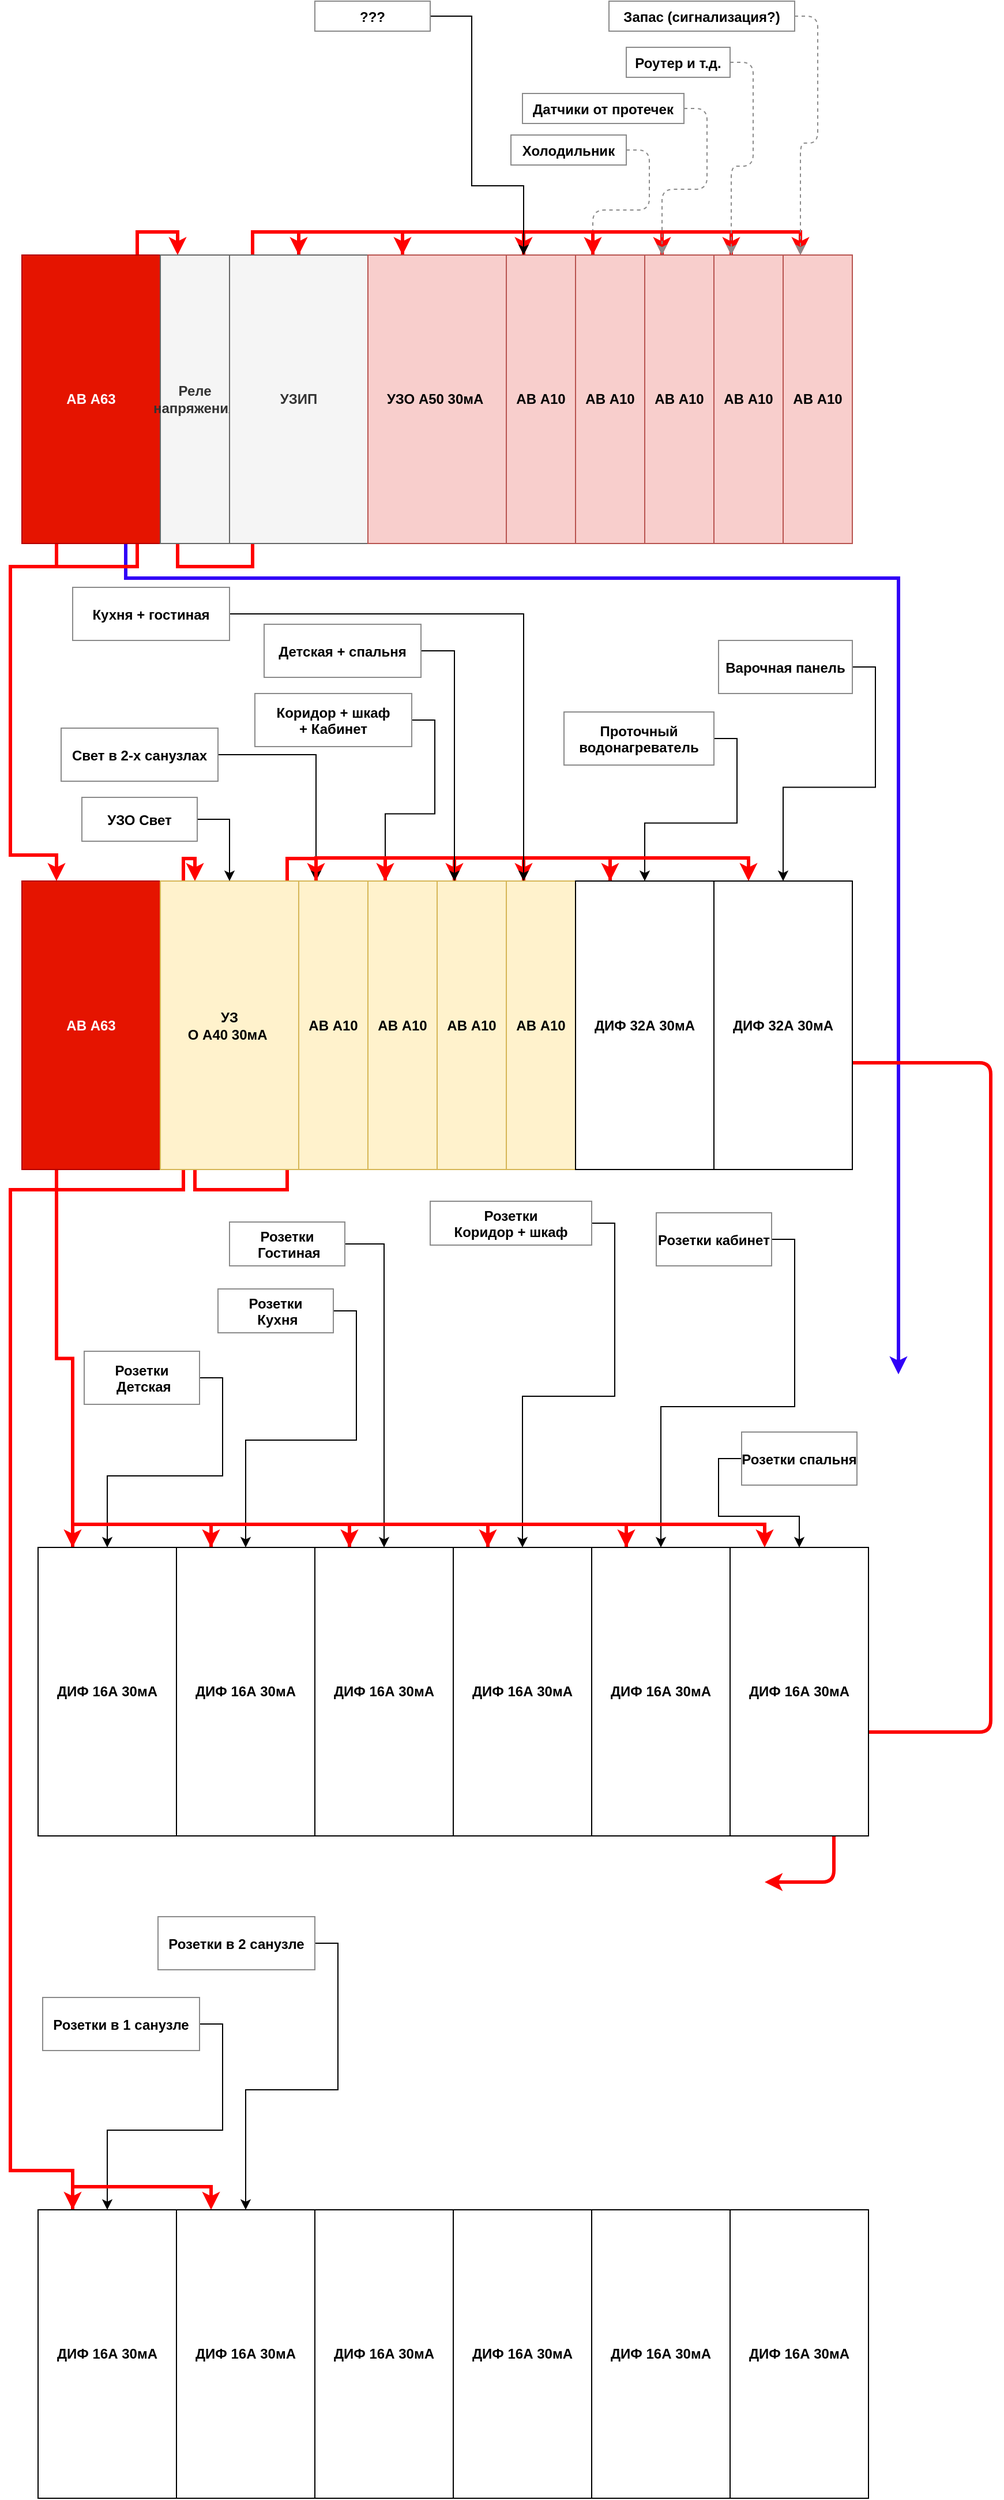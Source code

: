 <mxfile version="14.2.9" type="github">
  <diagram id="InX6c_mjAQpi0wGUPiS7" name="Page-1">
    <mxGraphModel dx="2866" dy="1148" grid="1" gridSize="10" guides="1" tooltips="1" connect="1" arrows="1" fold="1" page="1" pageScale="1" pageWidth="827" pageHeight="1169" math="0" shadow="0">
      <root>
        <mxCell id="0" />
        <mxCell id="1" parent="0" />
        <mxCell id="YGzJYs6o8gFUu2y8E9qO-47" style="edgeStyle=orthogonalEdgeStyle;rounded=0;orthogonalLoop=1;jettySize=auto;html=1;exitX=0.25;exitY=1;exitDx=0;exitDy=0;strokeWidth=3;strokeColor=#FF0000;entryX=0.25;entryY=0;entryDx=0;entryDy=0;" edge="1" parent="1" source="rveFUDQaSkYgi8xqInOS-1" target="rveFUDQaSkYgi8xqInOS-70">
          <mxGeometry relative="1" as="geometry">
            <mxPoint x="-210" y="1540" as="targetPoint" />
            <Array as="points">
              <mxPoint x="70" y="500" />
              <mxPoint x="30" y="500" />
              <mxPoint x="30" y="750" />
              <mxPoint x="70" y="750" />
            </Array>
          </mxGeometry>
        </mxCell>
        <mxCell id="YGzJYs6o8gFUu2y8E9qO-48" style="edgeStyle=orthogonalEdgeStyle;rounded=0;orthogonalLoop=1;jettySize=auto;html=1;exitX=0.75;exitY=1;exitDx=0;exitDy=0;strokeWidth=3;strokeColor=#3100F7;" edge="1" parent="1" source="rveFUDQaSkYgi8xqInOS-1">
          <mxGeometry relative="1" as="geometry">
            <mxPoint x="800" y="1200" as="targetPoint" />
            <Array as="points">
              <mxPoint x="130" y="510" />
              <mxPoint x="800" y="510" />
              <mxPoint x="800" y="1160" />
            </Array>
          </mxGeometry>
        </mxCell>
        <mxCell id="YGzJYs6o8gFUu2y8E9qO-59" style="edgeStyle=orthogonalEdgeStyle;rounded=0;orthogonalLoop=1;jettySize=auto;html=1;exitX=0.25;exitY=1;exitDx=0;exitDy=0;entryX=0.25;entryY=0;entryDx=0;entryDy=0;strokeColor=#FF0000;strokeWidth=3;" edge="1" parent="1" source="rveFUDQaSkYgi8xqInOS-1" target="rveFUDQaSkYgi8xqInOS-2">
          <mxGeometry relative="1" as="geometry">
            <Array as="points">
              <mxPoint x="70" y="500" />
              <mxPoint x="140" y="500" />
              <mxPoint x="140" y="210" />
              <mxPoint x="175" y="210" />
            </Array>
          </mxGeometry>
        </mxCell>
        <mxCell id="rveFUDQaSkYgi8xqInOS-1" value="АВ А63" style="whiteSpace=wrap;html=1;fillColor=#e51400;strokeColor=#B20000;fontStyle=1;fontColor=#ffffff;" parent="1" vertex="1">
          <mxGeometry x="40" y="230" width="120" height="250" as="geometry" />
        </mxCell>
        <mxCell id="YGzJYs6o8gFUu2y8E9qO-52" style="edgeStyle=orthogonalEdgeStyle;rounded=0;orthogonalLoop=1;jettySize=auto;html=1;exitX=0.25;exitY=1;exitDx=0;exitDy=0;entryX=0.5;entryY=0;entryDx=0;entryDy=0;strokeWidth=3;strokeColor=#FF0000;" edge="1" parent="1" source="rveFUDQaSkYgi8xqInOS-2" target="rveFUDQaSkYgi8xqInOS-3">
          <mxGeometry relative="1" as="geometry" />
        </mxCell>
        <mxCell id="rveFUDQaSkYgi8xqInOS-2" value="Реле напряжения" style="whiteSpace=wrap;html=1;fillColor=#f5f5f5;strokeColor=#666666;fontColor=#333333;fontStyle=1" parent="1" vertex="1">
          <mxGeometry x="160" y="230" width="60" height="250" as="geometry" />
        </mxCell>
        <mxCell id="YGzJYs6o8gFUu2y8E9qO-53" style="edgeStyle=orthogonalEdgeStyle;rounded=0;orthogonalLoop=1;jettySize=auto;html=1;exitX=0.5;exitY=0;exitDx=0;exitDy=0;entryX=0.25;entryY=0;entryDx=0;entryDy=0;strokeColor=#FF0000;strokeWidth=3;" edge="1" parent="1" source="rveFUDQaSkYgi8xqInOS-3" target="rveFUDQaSkYgi8xqInOS-4">
          <mxGeometry relative="1" as="geometry" />
        </mxCell>
        <mxCell id="rveFUDQaSkYgi8xqInOS-3" value="УЗИП" style="whiteSpace=wrap;html=1;fillColor=#f5f5f5;strokeColor=#666666;fontColor=#333333;fontStyle=1" parent="1" vertex="1">
          <mxGeometry x="220" y="230" width="120" height="250" as="geometry" />
        </mxCell>
        <mxCell id="YGzJYs6o8gFUu2y8E9qO-54" style="edgeStyle=orthogonalEdgeStyle;rounded=0;orthogonalLoop=1;jettySize=auto;html=1;exitX=0.25;exitY=0;exitDx=0;exitDy=0;entryX=0.25;entryY=0;entryDx=0;entryDy=0;strokeColor=#FF0000;strokeWidth=3;" edge="1" parent="1" source="rveFUDQaSkYgi8xqInOS-4" target="CxmhkmH8qf6XdyJVh8Tx-115">
          <mxGeometry relative="1" as="geometry" />
        </mxCell>
        <mxCell id="rveFUDQaSkYgi8xqInOS-4" value="&lt;span&gt;УЗО А50 30мА&amp;nbsp;&lt;/span&gt;" style="whiteSpace=wrap;html=1;fontStyle=1;fillColor=#f8cecc;strokeColor=#b85450;" parent="1" vertex="1">
          <mxGeometry x="340" y="230" width="120" height="250" as="geometry" />
        </mxCell>
        <mxCell id="YGzJYs6o8gFUu2y8E9qO-56" style="edgeStyle=orthogonalEdgeStyle;rounded=0;orthogonalLoop=1;jettySize=auto;html=1;exitX=0.25;exitY=0;exitDx=0;exitDy=0;entryX=0.25;entryY=0;entryDx=0;entryDy=0;strokeColor=#FF0000;strokeWidth=3;" edge="1" parent="1" source="rveFUDQaSkYgi8xqInOS-5" target="rveFUDQaSkYgi8xqInOS-6">
          <mxGeometry relative="1" as="geometry" />
        </mxCell>
        <mxCell id="rveFUDQaSkYgi8xqInOS-5" value="АВ А10" style="whiteSpace=wrap;html=1;fontStyle=1;fillColor=#f8cecc;strokeColor=#b85450;" parent="1" vertex="1">
          <mxGeometry x="520" y="230" width="60" height="250" as="geometry" />
        </mxCell>
        <mxCell id="YGzJYs6o8gFUu2y8E9qO-57" style="edgeStyle=orthogonalEdgeStyle;rounded=0;orthogonalLoop=1;jettySize=auto;html=1;exitX=0.25;exitY=0;exitDx=0;exitDy=0;entryX=0.25;entryY=0;entryDx=0;entryDy=0;strokeColor=#FF0000;strokeWidth=3;" edge="1" parent="1" source="rveFUDQaSkYgi8xqInOS-6" target="rveFUDQaSkYgi8xqInOS-7">
          <mxGeometry relative="1" as="geometry" />
        </mxCell>
        <mxCell id="rveFUDQaSkYgi8xqInOS-6" value="АВ А10" style="whiteSpace=wrap;html=1;fontStyle=1;fillColor=#f8cecc;strokeColor=#b85450;" parent="1" vertex="1">
          <mxGeometry x="580" y="230" width="60" height="250" as="geometry" />
        </mxCell>
        <mxCell id="YGzJYs6o8gFUu2y8E9qO-58" style="edgeStyle=orthogonalEdgeStyle;rounded=0;orthogonalLoop=1;jettySize=auto;html=1;exitX=0.25;exitY=0;exitDx=0;exitDy=0;entryX=0.25;entryY=0;entryDx=0;entryDy=0;strokeColor=#FF0000;strokeWidth=3;" edge="1" parent="1" source="rveFUDQaSkYgi8xqInOS-7" target="rveFUDQaSkYgi8xqInOS-8">
          <mxGeometry relative="1" as="geometry" />
        </mxCell>
        <mxCell id="rveFUDQaSkYgi8xqInOS-7" value="АВ А10" style="whiteSpace=wrap;html=1;fontStyle=1;fillColor=#f8cecc;strokeColor=#b85450;" parent="1" vertex="1">
          <mxGeometry x="640" y="230" width="60" height="250" as="geometry" />
        </mxCell>
        <mxCell id="rveFUDQaSkYgi8xqInOS-8" value="АВ А10" style="whiteSpace=wrap;html=1;fontStyle=1;fillColor=#f8cecc;strokeColor=#b85450;" parent="1" vertex="1">
          <mxGeometry x="700" y="230" width="60" height="250" as="geometry" />
        </mxCell>
        <mxCell id="rveFUDQaSkYgi8xqInOS-36" style="edgeStyle=orthogonalEdgeStyle;orthogonalLoop=1;jettySize=auto;html=1;exitX=1;exitY=0.5;exitDx=0;exitDy=0;entryX=0.25;entryY=0;entryDx=0;entryDy=0;strokeWidth=1;dashed=1;strokeColor=#8A8A8A;fontStyle=1" parent="1" source="rveFUDQaSkYgi8xqInOS-25" target="rveFUDQaSkYgi8xqInOS-5" edge="1">
          <mxGeometry relative="1" as="geometry" />
        </mxCell>
        <mxCell id="rveFUDQaSkYgi8xqInOS-25" value="Холодильник" style="text;align=center;fontStyle=1;verticalAlign=middle;spacingLeft=3;spacingRight=3;rotatable=0;points=[[0,0.5],[1,0.5]];portConstraint=eastwest;strokeWidth=1;perimeterSpacing=0;glass=0;shadow=0;strokeColor=#8A8A8A;" parent="1" vertex="1">
          <mxGeometry x="464" y="126" width="100" height="26" as="geometry" />
        </mxCell>
        <mxCell id="rveFUDQaSkYgi8xqInOS-35" style="edgeStyle=orthogonalEdgeStyle;orthogonalLoop=1;jettySize=auto;html=1;exitX=1;exitY=0.5;exitDx=0;exitDy=0;entryX=0.25;entryY=0;entryDx=0;entryDy=0;strokeWidth=1;dashed=1;strokeColor=#8A8A8A;fontStyle=1" parent="1" source="rveFUDQaSkYgi8xqInOS-27" target="rveFUDQaSkYgi8xqInOS-6" edge="1">
          <mxGeometry relative="1" as="geometry" />
        </mxCell>
        <mxCell id="rveFUDQaSkYgi8xqInOS-27" value="Датчики от протечек" style="text;align=center;fontStyle=1;verticalAlign=middle;spacingLeft=3;spacingRight=3;rotatable=0;points=[[0,0.5],[1,0.5]];portConstraint=eastwest;shadow=0;glass=0;fillColor=none;strokeColor=#8A8A8A;" parent="1" vertex="1">
          <mxGeometry x="474" y="90" width="140" height="26" as="geometry" />
        </mxCell>
        <mxCell id="rveFUDQaSkYgi8xqInOS-34" style="edgeStyle=orthogonalEdgeStyle;orthogonalLoop=1;jettySize=auto;html=1;exitX=1;exitY=0.5;exitDx=0;exitDy=0;entryX=0.25;entryY=0;entryDx=0;entryDy=0;strokeWidth=1;dashed=1;strokeColor=#8A8A8A;fontStyle=1" parent="1" source="rveFUDQaSkYgi8xqInOS-29" target="rveFUDQaSkYgi8xqInOS-7" edge="1">
          <mxGeometry relative="1" as="geometry" />
        </mxCell>
        <mxCell id="rveFUDQaSkYgi8xqInOS-29" value="Роутер и т.д." style="text;align=center;fontStyle=1;verticalAlign=middle;spacingLeft=3;spacingRight=3;rotatable=0;points=[[0,0.5],[1,0.5]];portConstraint=eastwest;shadow=0;glass=0;fillColor=none;strokeColor=#8A8A8A;" parent="1" vertex="1">
          <mxGeometry x="564" y="50" width="90" height="26" as="geometry" />
        </mxCell>
        <mxCell id="rveFUDQaSkYgi8xqInOS-32" style="edgeStyle=orthogonalEdgeStyle;orthogonalLoop=1;jettySize=auto;html=1;exitX=1;exitY=0.5;exitDx=0;exitDy=0;entryX=0.25;entryY=0;entryDx=0;entryDy=0;strokeWidth=1;dashed=1;strokeColor=#8A8A8A;fontStyle=1" parent="1" source="rveFUDQaSkYgi8xqInOS-31" target="rveFUDQaSkYgi8xqInOS-8" edge="1">
          <mxGeometry relative="1" as="geometry" />
        </mxCell>
        <mxCell id="rveFUDQaSkYgi8xqInOS-31" value="Запас (сигнализация?)" style="text;align=center;fontStyle=1;verticalAlign=middle;spacingLeft=3;spacingRight=3;rotatable=0;points=[[0,0.5],[1,0.5]];portConstraint=eastwest;shadow=0;glass=0;fillColor=none;strokeColor=#8A8A8A;" parent="1" vertex="1">
          <mxGeometry x="549" y="10" width="161" height="26" as="geometry" />
        </mxCell>
        <mxCell id="YGzJYs6o8gFUu2y8E9qO-61" style="edgeStyle=orthogonalEdgeStyle;rounded=0;orthogonalLoop=1;jettySize=auto;html=1;exitX=0.25;exitY=1;exitDx=0;exitDy=0;entryX=0.25;entryY=0;entryDx=0;entryDy=0;strokeColor=#FF0000;strokeWidth=3;" edge="1" parent="1" source="rveFUDQaSkYgi8xqInOS-70" target="rveFUDQaSkYgi8xqInOS-71">
          <mxGeometry relative="1" as="geometry">
            <Array as="points">
              <mxPoint x="70" y="1040" />
              <mxPoint x="180" y="1040" />
              <mxPoint x="180" y="753" />
              <mxPoint x="190" y="753" />
            </Array>
          </mxGeometry>
        </mxCell>
        <mxCell id="YGzJYs6o8gFUu2y8E9qO-68" style="edgeStyle=orthogonalEdgeStyle;rounded=0;orthogonalLoop=1;jettySize=auto;html=1;exitX=0.25;exitY=1;exitDx=0;exitDy=0;entryX=0.25;entryY=0;entryDx=0;entryDy=0;strokeColor=#FF0000;strokeWidth=3;" edge="1" parent="1" source="rveFUDQaSkYgi8xqInOS-70" target="YGzJYs6o8gFUu2y8E9qO-16">
          <mxGeometry relative="1" as="geometry" />
        </mxCell>
        <mxCell id="YGzJYs6o8gFUu2y8E9qO-74" style="edgeStyle=orthogonalEdgeStyle;rounded=0;orthogonalLoop=1;jettySize=auto;html=1;exitX=0.25;exitY=1;exitDx=0;exitDy=0;entryX=0.25;entryY=0;entryDx=0;entryDy=0;strokeColor=#FF0000;strokeWidth=3;" edge="1" parent="1" source="rveFUDQaSkYgi8xqInOS-70" target="YGzJYs6o8gFUu2y8E9qO-22">
          <mxGeometry relative="1" as="geometry">
            <Array as="points">
              <mxPoint x="70" y="1040" />
              <mxPoint x="30" y="1040" />
              <mxPoint x="30" y="1890" />
              <mxPoint x="84" y="1890" />
            </Array>
          </mxGeometry>
        </mxCell>
        <mxCell id="rveFUDQaSkYgi8xqInOS-70" value="АВ А63" style="whiteSpace=wrap;html=1;fillColor=#e51400;strokeColor=#B20000;fontStyle=1;fontColor=#ffffff;" parent="1" vertex="1">
          <mxGeometry x="40" y="772.5" width="120" height="250" as="geometry" />
        </mxCell>
        <mxCell id="YGzJYs6o8gFUu2y8E9qO-62" style="edgeStyle=orthogonalEdgeStyle;rounded=0;orthogonalLoop=1;jettySize=auto;html=1;exitX=0.25;exitY=1;exitDx=0;exitDy=0;entryX=0.25;entryY=0;entryDx=0;entryDy=0;strokeColor=#FF0000;strokeWidth=3;" edge="1" parent="1" source="rveFUDQaSkYgi8xqInOS-71" target="YGzJYs6o8gFUu2y8E9qO-3">
          <mxGeometry relative="1" as="geometry">
            <Array as="points">
              <mxPoint x="190" y="1040" />
              <mxPoint x="270" y="1040" />
              <mxPoint x="270" y="753" />
              <mxPoint x="295" y="753" />
            </Array>
          </mxGeometry>
        </mxCell>
        <mxCell id="rveFUDQaSkYgi8xqInOS-71" value="&lt;span&gt;УЗ&lt;br&gt;О А40 30мА&amp;nbsp;&lt;/span&gt;" style="whiteSpace=wrap;html=1;fillColor=#fff2cc;strokeColor=#d6b656;fontStyle=1" parent="1" vertex="1">
          <mxGeometry x="160" y="772.5" width="120" height="250" as="geometry" />
        </mxCell>
        <mxCell id="YGzJYs6o8gFUu2y8E9qO-34" style="edgeStyle=orthogonalEdgeStyle;rounded=0;orthogonalLoop=1;jettySize=auto;html=1;exitX=1;exitY=0.5;exitDx=0;exitDy=0;entryX=0.5;entryY=0;entryDx=0;entryDy=0;" edge="1" parent="1" source="rveFUDQaSkYgi8xqInOS-97" target="YGzJYs6o8gFUu2y8E9qO-19">
          <mxGeometry relative="1" as="geometry" />
        </mxCell>
        <mxCell id="rveFUDQaSkYgi8xqInOS-97" value="Розетки&#xa;Коридор + шкаф" style="text;align=center;fontStyle=1;verticalAlign=middle;spacingLeft=3;spacingRight=3;rotatable=0;points=[[0,0.5],[1,0.5]];portConstraint=eastwest;strokeWidth=1;perimeterSpacing=0;glass=0;shadow=0;strokeColor=#8A8A8A;" parent="1" vertex="1">
          <mxGeometry x="394" y="1050" width="140" height="38" as="geometry" />
        </mxCell>
        <mxCell id="YGzJYs6o8gFUu2y8E9qO-33" style="edgeStyle=orthogonalEdgeStyle;rounded=0;orthogonalLoop=1;jettySize=auto;html=1;exitX=1;exitY=0.5;exitDx=0;exitDy=0;entryX=0.5;entryY=0;entryDx=0;entryDy=0;" edge="1" parent="1" source="rveFUDQaSkYgi8xqInOS-102" target="YGzJYs6o8gFUu2y8E9qO-18">
          <mxGeometry relative="1" as="geometry" />
        </mxCell>
        <mxCell id="rveFUDQaSkYgi8xqInOS-102" value="Розетки&#xa; Гостиная" style="text;align=center;fontStyle=1;verticalAlign=middle;spacingLeft=3;spacingRight=3;rotatable=0;points=[[0,0.5],[1,0.5]];portConstraint=eastwest;strokeWidth=1;perimeterSpacing=0;glass=0;shadow=0;strokeColor=#8A8A8A;" parent="1" vertex="1">
          <mxGeometry x="220" y="1068" width="100" height="38" as="geometry" />
        </mxCell>
        <mxCell id="YGzJYs6o8gFUu2y8E9qO-32" style="edgeStyle=orthogonalEdgeStyle;rounded=0;orthogonalLoop=1;jettySize=auto;html=1;exitX=1;exitY=0.5;exitDx=0;exitDy=0;entryX=0.5;entryY=0;entryDx=0;entryDy=0;" edge="1" parent="1" source="rveFUDQaSkYgi8xqInOS-103" target="YGzJYs6o8gFUu2y8E9qO-17">
          <mxGeometry relative="1" as="geometry" />
        </mxCell>
        <mxCell id="rveFUDQaSkYgi8xqInOS-103" value="Розетки&#xa; Кухня" style="text;align=center;fontStyle=1;verticalAlign=middle;spacingLeft=3;spacingRight=3;rotatable=0;points=[[0,0.5],[1,0.5]];portConstraint=eastwest;strokeWidth=1;perimeterSpacing=0;glass=0;shadow=0;strokeColor=#8A8A8A;" parent="1" vertex="1">
          <mxGeometry x="210" y="1126" width="100" height="38" as="geometry" />
        </mxCell>
        <mxCell id="YGzJYs6o8gFUu2y8E9qO-31" style="edgeStyle=orthogonalEdgeStyle;rounded=0;orthogonalLoop=1;jettySize=auto;html=1;exitX=1;exitY=0.5;exitDx=0;exitDy=0;entryX=0.5;entryY=0;entryDx=0;entryDy=0;" edge="1" parent="1" source="rveFUDQaSkYgi8xqInOS-104" target="YGzJYs6o8gFUu2y8E9qO-16">
          <mxGeometry relative="1" as="geometry" />
        </mxCell>
        <mxCell id="rveFUDQaSkYgi8xqInOS-104" value="Розетки&#xa; Детская" style="text;align=center;fontStyle=1;verticalAlign=middle;spacingLeft=3;spacingRight=3;rotatable=0;points=[[0,0.5],[1,0.5]];portConstraint=eastwest;strokeWidth=1;perimeterSpacing=0;glass=0;shadow=0;strokeColor=#8A8A8A;" parent="1" vertex="1">
          <mxGeometry x="94" y="1180" width="100" height="46" as="geometry" />
        </mxCell>
        <mxCell id="YGzJYs6o8gFUu2y8E9qO-29" style="edgeStyle=orthogonalEdgeStyle;rounded=0;orthogonalLoop=1;jettySize=auto;html=1;exitX=1;exitY=0.5;exitDx=0;exitDy=0;entryX=0.5;entryY=0;entryDx=0;entryDy=0;" edge="1" parent="1" source="CxmhkmH8qf6XdyJVh8Tx-44" target="YGzJYs6o8gFUu2y8E9qO-14">
          <mxGeometry relative="1" as="geometry" />
        </mxCell>
        <mxCell id="CxmhkmH8qf6XdyJVh8Tx-44" value="Проточный&#xa;водонагреватель" style="text;align=center;fontStyle=1;verticalAlign=middle;spacingLeft=3;spacingRight=3;rotatable=0;points=[[0,0.5],[1,0.5]];portConstraint=eastwest;strokeWidth=1;perimeterSpacing=0;glass=0;shadow=0;strokeColor=#8A8A8A;" parent="1" vertex="1">
          <mxGeometry x="510" y="626" width="130" height="46" as="geometry" />
        </mxCell>
        <mxCell id="CxmhkmH8qf6XdyJVh8Tx-94" style="edgeStyle=orthogonalEdgeStyle;rounded=1;orthogonalLoop=1;jettySize=auto;html=1;startArrow=oval;startFill=1;strokeColor=#FC0000;strokeWidth=3;fillColor=#BC6C25;fontColor=#FEFAE0;exitX=0.25;exitY=1;exitDx=0;exitDy=0;" parent="1" target="CxmhkmH8qf6XdyJVh8Tx-31" edge="1">
          <mxGeometry relative="1" as="geometry">
            <mxPoint x="684" y="852" as="sourcePoint" />
            <Array as="points">
              <mxPoint x="684" y="930" />
              <mxPoint x="880" y="930" />
              <mxPoint x="880" y="1510" />
              <mxPoint x="564" y="1510" />
            </Array>
          </mxGeometry>
        </mxCell>
        <mxCell id="YGzJYs6o8gFUu2y8E9qO-7" style="edgeStyle=orthogonalEdgeStyle;rounded=0;orthogonalLoop=1;jettySize=auto;html=1;entryX=0.5;entryY=0;entryDx=0;entryDy=0;exitX=1;exitY=0.5;exitDx=0;exitDy=0;" edge="1" parent="1" source="CxmhkmH8qf6XdyJVh8Tx-49" target="rveFUDQaSkYgi8xqInOS-71">
          <mxGeometry relative="1" as="geometry">
            <mxPoint x="50" y="716" as="sourcePoint" />
          </mxGeometry>
        </mxCell>
        <mxCell id="CxmhkmH8qf6XdyJVh8Tx-49" value="УЗО Свет" style="text;align=center;fontStyle=1;verticalAlign=middle;spacingLeft=3;spacingRight=3;rotatable=0;points=[[0,0.5],[1,0.5]];portConstraint=eastwest;strokeWidth=1;perimeterSpacing=0;glass=0;shadow=0;strokeColor=#8A8A8A;" parent="1" vertex="1">
          <mxGeometry x="92" y="700" width="100" height="38" as="geometry" />
        </mxCell>
        <mxCell id="YGzJYs6o8gFUu2y8E9qO-35" style="edgeStyle=orthogonalEdgeStyle;rounded=0;orthogonalLoop=1;jettySize=auto;html=1;exitX=1;exitY=0.5;exitDx=0;exitDy=0;entryX=0.5;entryY=0;entryDx=0;entryDy=0;" edge="1" parent="1" source="CxmhkmH8qf6XdyJVh8Tx-69" target="YGzJYs6o8gFUu2y8E9qO-20">
          <mxGeometry relative="1" as="geometry" />
        </mxCell>
        <mxCell id="CxmhkmH8qf6XdyJVh8Tx-69" value="Розетки кабинет" style="text;align=center;fontStyle=1;verticalAlign=middle;spacingLeft=3;spacingRight=3;rotatable=0;points=[[0,0.5],[1,0.5]];portConstraint=eastwest;strokeWidth=1;perimeterSpacing=0;glass=0;shadow=0;strokeColor=#8A8A8A;" parent="1" vertex="1">
          <mxGeometry x="590" y="1060" width="100" height="46" as="geometry" />
        </mxCell>
        <mxCell id="YGzJYs6o8gFUu2y8E9qO-30" style="edgeStyle=orthogonalEdgeStyle;rounded=0;orthogonalLoop=1;jettySize=auto;html=1;exitX=1;exitY=0.5;exitDx=0;exitDy=0;entryX=0.5;entryY=0;entryDx=0;entryDy=0;" edge="1" parent="1" source="CxmhkmH8qf6XdyJVh8Tx-71" target="YGzJYs6o8gFUu2y8E9qO-15">
          <mxGeometry relative="1" as="geometry" />
        </mxCell>
        <mxCell id="CxmhkmH8qf6XdyJVh8Tx-71" value="Варочная панель" style="text;align=center;fontStyle=1;verticalAlign=middle;spacingLeft=3;spacingRight=3;rotatable=0;points=[[0,0.5],[1,0.5]];portConstraint=eastwest;strokeWidth=1;perimeterSpacing=0;glass=0;shadow=0;strokeColor=#8A8A8A;" parent="1" vertex="1">
          <mxGeometry x="644" y="564" width="116" height="46" as="geometry" />
        </mxCell>
        <mxCell id="YGzJYs6o8gFUu2y8E9qO-36" style="edgeStyle=orthogonalEdgeStyle;rounded=0;orthogonalLoop=1;jettySize=auto;html=1;exitX=0;exitY=0.5;exitDx=0;exitDy=0;entryX=0.5;entryY=0;entryDx=0;entryDy=0;" edge="1" parent="1" source="CxmhkmH8qf6XdyJVh8Tx-78" target="YGzJYs6o8gFUu2y8E9qO-21">
          <mxGeometry relative="1" as="geometry" />
        </mxCell>
        <mxCell id="CxmhkmH8qf6XdyJVh8Tx-78" value="Розетки спальня" style="text;align=center;fontStyle=1;verticalAlign=middle;spacingLeft=3;spacingRight=3;rotatable=0;points=[[0,0.5],[1,0.5]];portConstraint=eastwest;strokeWidth=1;perimeterSpacing=0;glass=0;shadow=0;strokeColor=#8A8A8A;" parent="1" vertex="1">
          <mxGeometry x="664" y="1250" width="100" height="46" as="geometry" />
        </mxCell>
        <mxCell id="CxmhkmH8qf6XdyJVh8Tx-96" style="edgeStyle=orthogonalEdgeStyle;rounded=1;orthogonalLoop=1;jettySize=auto;html=1;startArrow=oval;startFill=1;strokeColor=#FC0000;strokeWidth=3;fillColor=#BC6C25;fontColor=#FEFAE0;entryX=0.5;entryY=0;entryDx=0;entryDy=0;exitX=0.25;exitY=1;exitDx=0;exitDy=0;" parent="1" target="CxmhkmH8qf6XdyJVh8Tx-32" edge="1">
          <mxGeometry relative="1" as="geometry">
            <mxPoint x="684" y="852" as="sourcePoint" />
            <Array as="points">
              <mxPoint x="684" y="930" />
              <mxPoint x="880" y="930" />
              <mxPoint x="880" y="1510" />
              <mxPoint x="624" y="1510" />
            </Array>
          </mxGeometry>
        </mxCell>
        <mxCell id="CxmhkmH8qf6XdyJVh8Tx-97" style="edgeStyle=orthogonalEdgeStyle;rounded=1;orthogonalLoop=1;jettySize=auto;html=1;startArrow=oval;startFill=1;strokeColor=#FC0000;strokeWidth=3;fillColor=#BC6C25;fontColor=#FEFAE0;entryX=0.5;entryY=0;entryDx=0;entryDy=0;exitX=0.25;exitY=1;exitDx=0;exitDy=0;" parent="1" target="CxmhkmH8qf6XdyJVh8Tx-33" edge="1">
          <mxGeometry relative="1" as="geometry">
            <mxPoint x="684" y="852" as="sourcePoint" />
            <Array as="points">
              <mxPoint x="684" y="930" />
              <mxPoint x="880" y="930" />
              <mxPoint x="880" y="1510" />
              <mxPoint x="684" y="1510" />
            </Array>
          </mxGeometry>
        </mxCell>
        <mxCell id="CxmhkmH8qf6XdyJVh8Tx-98" style="edgeStyle=orthogonalEdgeStyle;rounded=1;orthogonalLoop=1;jettySize=auto;html=1;exitX=0.25;exitY=1;exitDx=0;exitDy=0;startArrow=oval;startFill=1;strokeColor=#FC0000;strokeWidth=3;fillColor=#BC6C25;fontColor=#FEFAE0;entryX=0.5;entryY=0;entryDx=0;entryDy=0;" parent="1" target="CxmhkmH8qf6XdyJVh8Tx-34" edge="1">
          <mxGeometry relative="1" as="geometry">
            <mxPoint x="684" y="852" as="sourcePoint" />
            <mxPoint x="684" y="1640" as="targetPoint" />
            <Array as="points">
              <mxPoint x="684" y="930" />
              <mxPoint x="880" y="930" />
              <mxPoint x="880" y="1510" />
              <mxPoint x="744" y="1510" />
            </Array>
          </mxGeometry>
        </mxCell>
        <mxCell id="YGzJYs6o8gFUu2y8E9qO-8" style="edgeStyle=orthogonalEdgeStyle;rounded=0;orthogonalLoop=1;jettySize=auto;html=1;exitX=1;exitY=0.5;exitDx=0;exitDy=0;entryX=0.25;entryY=0;entryDx=0;entryDy=0;" edge="1" parent="1" source="CxmhkmH8qf6XdyJVh8Tx-101" target="YGzJYs6o8gFUu2y8E9qO-3">
          <mxGeometry relative="1" as="geometry" />
        </mxCell>
        <mxCell id="CxmhkmH8qf6XdyJVh8Tx-101" value="Свет в 2-х санузлах" style="text;align=center;fontStyle=1;verticalAlign=middle;spacingLeft=3;spacingRight=3;rotatable=0;points=[[0,0.5],[1,0.5]];portConstraint=eastwest;strokeWidth=1;perimeterSpacing=0;glass=0;shadow=0;strokeColor=#8A8A8A;" parent="1" vertex="1">
          <mxGeometry x="74" y="640" width="136" height="46" as="geometry" />
        </mxCell>
        <mxCell id="YGzJYs6o8gFUu2y8E9qO-9" style="edgeStyle=orthogonalEdgeStyle;rounded=0;orthogonalLoop=1;jettySize=auto;html=1;exitX=1;exitY=0.5;exitDx=0;exitDy=0;entryX=0.25;entryY=0;entryDx=0;entryDy=0;" edge="1" parent="1" source="CxmhkmH8qf6XdyJVh8Tx-104" target="YGzJYs6o8gFUu2y8E9qO-4">
          <mxGeometry relative="1" as="geometry" />
        </mxCell>
        <mxCell id="CxmhkmH8qf6XdyJVh8Tx-104" value="Коридор + шкаф &#xa;+ Кабинет" style="text;align=center;fontStyle=1;verticalAlign=middle;spacingLeft=3;spacingRight=3;rotatable=0;points=[[0,0.5],[1,0.5]];portConstraint=eastwest;strokeWidth=1;perimeterSpacing=0;glass=0;shadow=0;strokeColor=#8A8A8A;" parent="1" vertex="1">
          <mxGeometry x="242" y="610" width="136" height="46" as="geometry" />
        </mxCell>
        <mxCell id="YGzJYs6o8gFUu2y8E9qO-37" style="edgeStyle=orthogonalEdgeStyle;rounded=0;orthogonalLoop=1;jettySize=auto;html=1;exitX=1;exitY=0.5;exitDx=0;exitDy=0;entryX=0.5;entryY=0;entryDx=0;entryDy=0;" edge="1" parent="1" source="CxmhkmH8qf6XdyJVh8Tx-112" target="YGzJYs6o8gFUu2y8E9qO-22">
          <mxGeometry relative="1" as="geometry" />
        </mxCell>
        <mxCell id="CxmhkmH8qf6XdyJVh8Tx-112" value="Розетки в 1 санузле" style="text;align=center;fontStyle=1;verticalAlign=middle;spacingLeft=3;spacingRight=3;rotatable=0;points=[[0,0.5],[1,0.5]];portConstraint=eastwest;strokeWidth=1;perimeterSpacing=0;glass=0;shadow=0;strokeColor=#8A8A8A;" parent="1" vertex="1">
          <mxGeometry x="58" y="1740" width="136" height="46" as="geometry" />
        </mxCell>
        <mxCell id="YGzJYs6o8gFUu2y8E9qO-38" style="edgeStyle=orthogonalEdgeStyle;rounded=0;orthogonalLoop=1;jettySize=auto;html=1;exitX=1;exitY=0.5;exitDx=0;exitDy=0;entryX=0.5;entryY=0;entryDx=0;entryDy=0;" edge="1" parent="1" source="CxmhkmH8qf6XdyJVh8Tx-114" target="YGzJYs6o8gFUu2y8E9qO-23">
          <mxGeometry relative="1" as="geometry" />
        </mxCell>
        <mxCell id="CxmhkmH8qf6XdyJVh8Tx-114" value="Розетки в 2 санузле" style="text;align=center;fontStyle=1;verticalAlign=middle;spacingLeft=3;spacingRight=3;rotatable=0;points=[[0,0.5],[1,0.5]];portConstraint=eastwest;strokeWidth=1;perimeterSpacing=0;glass=0;shadow=0;strokeColor=#8A8A8A;" parent="1" vertex="1">
          <mxGeometry x="158" y="1670" width="136" height="46" as="geometry" />
        </mxCell>
        <mxCell id="YGzJYs6o8gFUu2y8E9qO-55" style="edgeStyle=orthogonalEdgeStyle;rounded=0;orthogonalLoop=1;jettySize=auto;html=1;exitX=0.25;exitY=0;exitDx=0;exitDy=0;entryX=0.25;entryY=0;entryDx=0;entryDy=0;strokeColor=#FF0000;strokeWidth=3;" edge="1" parent="1" source="CxmhkmH8qf6XdyJVh8Tx-115" target="rveFUDQaSkYgi8xqInOS-5">
          <mxGeometry relative="1" as="geometry" />
        </mxCell>
        <mxCell id="CxmhkmH8qf6XdyJVh8Tx-115" value="АВ А10" style="whiteSpace=wrap;html=1;fontStyle=1;fillColor=#f8cecc;strokeColor=#b85450;" parent="1" vertex="1">
          <mxGeometry x="460" y="230" width="60" height="250" as="geometry" />
        </mxCell>
        <mxCell id="YGzJYs6o8gFUu2y8E9qO-63" style="edgeStyle=orthogonalEdgeStyle;rounded=0;orthogonalLoop=1;jettySize=auto;html=1;exitX=0.25;exitY=0;exitDx=0;exitDy=0;entryX=0.25;entryY=0;entryDx=0;entryDy=0;strokeColor=#FF0000;strokeWidth=3;" edge="1" parent="1" source="YGzJYs6o8gFUu2y8E9qO-3" target="YGzJYs6o8gFUu2y8E9qO-4">
          <mxGeometry relative="1" as="geometry" />
        </mxCell>
        <mxCell id="YGzJYs6o8gFUu2y8E9qO-3" value="АВ А10" style="whiteSpace=wrap;html=1;fontStyle=1;fillColor=#fff2cc;strokeColor=#d6b656;" vertex="1" parent="1">
          <mxGeometry x="280" y="772.5" width="60" height="250" as="geometry" />
        </mxCell>
        <mxCell id="YGzJYs6o8gFUu2y8E9qO-64" style="edgeStyle=orthogonalEdgeStyle;rounded=0;orthogonalLoop=1;jettySize=auto;html=1;exitX=0.25;exitY=0;exitDx=0;exitDy=0;entryX=0.25;entryY=0;entryDx=0;entryDy=0;strokeColor=#FF0000;strokeWidth=3;" edge="1" parent="1" source="YGzJYs6o8gFUu2y8E9qO-4" target="YGzJYs6o8gFUu2y8E9qO-5">
          <mxGeometry relative="1" as="geometry" />
        </mxCell>
        <mxCell id="YGzJYs6o8gFUu2y8E9qO-4" value="АВ А10" style="whiteSpace=wrap;html=1;fontStyle=1;fillColor=#fff2cc;strokeColor=#d6b656;" vertex="1" parent="1">
          <mxGeometry x="340" y="772.5" width="60" height="250" as="geometry" />
        </mxCell>
        <mxCell id="YGzJYs6o8gFUu2y8E9qO-65" style="edgeStyle=orthogonalEdgeStyle;rounded=0;orthogonalLoop=1;jettySize=auto;html=1;exitX=0.25;exitY=0;exitDx=0;exitDy=0;entryX=0.25;entryY=0;entryDx=0;entryDy=0;strokeColor=#FF0000;strokeWidth=3;" edge="1" parent="1" source="YGzJYs6o8gFUu2y8E9qO-5" target="YGzJYs6o8gFUu2y8E9qO-6">
          <mxGeometry relative="1" as="geometry" />
        </mxCell>
        <mxCell id="YGzJYs6o8gFUu2y8E9qO-5" value="АВ А10" style="whiteSpace=wrap;html=1;fontStyle=1;fillColor=#fff2cc;strokeColor=#d6b656;" vertex="1" parent="1">
          <mxGeometry x="400" y="772.5" width="60" height="250" as="geometry" />
        </mxCell>
        <mxCell id="YGzJYs6o8gFUu2y8E9qO-66" style="edgeStyle=orthogonalEdgeStyle;rounded=0;orthogonalLoop=1;jettySize=auto;html=1;exitX=0.25;exitY=0;exitDx=0;exitDy=0;entryX=0.25;entryY=0;entryDx=0;entryDy=0;strokeColor=#FF0000;strokeWidth=3;" edge="1" parent="1" source="YGzJYs6o8gFUu2y8E9qO-6" target="YGzJYs6o8gFUu2y8E9qO-39">
          <mxGeometry relative="1" as="geometry" />
        </mxCell>
        <mxCell id="YGzJYs6o8gFUu2y8E9qO-6" value="АВ А10" style="whiteSpace=wrap;html=1;fontStyle=1;fillColor=#fff2cc;strokeColor=#d6b656;" vertex="1" parent="1">
          <mxGeometry x="460" y="772.5" width="60" height="250" as="geometry" />
        </mxCell>
        <mxCell id="YGzJYs6o8gFUu2y8E9qO-11" style="edgeStyle=orthogonalEdgeStyle;rounded=0;orthogonalLoop=1;jettySize=auto;html=1;exitX=1;exitY=0.5;exitDx=0;exitDy=0;entryX=0.25;entryY=0;entryDx=0;entryDy=0;" edge="1" parent="1" source="YGzJYs6o8gFUu2y8E9qO-10" target="YGzJYs6o8gFUu2y8E9qO-5">
          <mxGeometry relative="1" as="geometry" />
        </mxCell>
        <mxCell id="YGzJYs6o8gFUu2y8E9qO-10" value="Детская + спальня" style="text;align=center;fontStyle=1;verticalAlign=middle;spacingLeft=3;spacingRight=3;rotatable=0;points=[[0,0.5],[1,0.5]];portConstraint=eastwest;strokeWidth=1;perimeterSpacing=0;glass=0;shadow=0;strokeColor=#8A8A8A;" vertex="1" parent="1">
          <mxGeometry x="250" y="550" width="136" height="46" as="geometry" />
        </mxCell>
        <mxCell id="YGzJYs6o8gFUu2y8E9qO-13" style="edgeStyle=orthogonalEdgeStyle;rounded=0;orthogonalLoop=1;jettySize=auto;html=1;exitX=1;exitY=0.5;exitDx=0;exitDy=0;entryX=0.25;entryY=0;entryDx=0;entryDy=0;" edge="1" parent="1" source="YGzJYs6o8gFUu2y8E9qO-12" target="YGzJYs6o8gFUu2y8E9qO-6">
          <mxGeometry relative="1" as="geometry" />
        </mxCell>
        <mxCell id="YGzJYs6o8gFUu2y8E9qO-12" value="Кухня + гостиная" style="text;align=center;fontStyle=1;verticalAlign=middle;spacingLeft=3;spacingRight=3;rotatable=0;points=[[0,0.5],[1,0.5]];portConstraint=eastwest;strokeWidth=1;perimeterSpacing=0;glass=0;shadow=0;strokeColor=#8A8A8A;" vertex="1" parent="1">
          <mxGeometry x="84" y="518" width="136" height="46" as="geometry" />
        </mxCell>
        <mxCell id="YGzJYs6o8gFUu2y8E9qO-14" value="ДИФ 32А 30мА" style="whiteSpace=wrap;html=1;fillColor=#fff2cc;strokeColor=#d6b656;fontStyle=1" vertex="1" parent="1">
          <mxGeometry x="520" y="772.5" width="120" height="250" as="geometry" />
        </mxCell>
        <mxCell id="YGzJYs6o8gFUu2y8E9qO-15" value="ДИФ 32А 30мА" style="whiteSpace=wrap;html=1;fillColor=#fff2cc;strokeColor=#d6b656;fontStyle=1" vertex="1" parent="1">
          <mxGeometry x="640" y="772.5" width="120" height="250" as="geometry" />
        </mxCell>
        <mxCell id="YGzJYs6o8gFUu2y8E9qO-69" style="edgeStyle=orthogonalEdgeStyle;rounded=0;orthogonalLoop=1;jettySize=auto;html=1;exitX=0.25;exitY=0;exitDx=0;exitDy=0;entryX=0.25;entryY=0;entryDx=0;entryDy=0;strokeColor=#FF0000;strokeWidth=3;" edge="1" parent="1" source="YGzJYs6o8gFUu2y8E9qO-16" target="YGzJYs6o8gFUu2y8E9qO-17">
          <mxGeometry relative="1" as="geometry" />
        </mxCell>
        <mxCell id="YGzJYs6o8gFUu2y8E9qO-16" value="ДИФ 16А 30мА" style="whiteSpace=wrap;html=1;fontStyle=1" vertex="1" parent="1">
          <mxGeometry x="54" y="1350" width="120" height="250" as="geometry" />
        </mxCell>
        <mxCell id="YGzJYs6o8gFUu2y8E9qO-70" style="edgeStyle=orthogonalEdgeStyle;rounded=0;orthogonalLoop=1;jettySize=auto;html=1;exitX=0.25;exitY=0;exitDx=0;exitDy=0;entryX=0.25;entryY=0;entryDx=0;entryDy=0;strokeColor=#FF0000;strokeWidth=3;" edge="1" parent="1" source="YGzJYs6o8gFUu2y8E9qO-17" target="YGzJYs6o8gFUu2y8E9qO-18">
          <mxGeometry relative="1" as="geometry" />
        </mxCell>
        <mxCell id="YGzJYs6o8gFUu2y8E9qO-17" value="ДИФ 16А 30мА" style="whiteSpace=wrap;html=1;fontStyle=1" vertex="1" parent="1">
          <mxGeometry x="174" y="1350" width="120" height="250" as="geometry" />
        </mxCell>
        <mxCell id="YGzJYs6o8gFUu2y8E9qO-71" style="edgeStyle=orthogonalEdgeStyle;rounded=0;orthogonalLoop=1;jettySize=auto;html=1;exitX=0.25;exitY=0;exitDx=0;exitDy=0;entryX=0.25;entryY=0;entryDx=0;entryDy=0;strokeColor=#FF0000;strokeWidth=3;" edge="1" parent="1" source="YGzJYs6o8gFUu2y8E9qO-18" target="YGzJYs6o8gFUu2y8E9qO-19">
          <mxGeometry relative="1" as="geometry" />
        </mxCell>
        <mxCell id="YGzJYs6o8gFUu2y8E9qO-18" value="ДИФ 16А 30мА" style="whiteSpace=wrap;html=1;fontStyle=1" vertex="1" parent="1">
          <mxGeometry x="294" y="1350" width="120" height="250" as="geometry" />
        </mxCell>
        <mxCell id="YGzJYs6o8gFUu2y8E9qO-72" style="edgeStyle=orthogonalEdgeStyle;rounded=0;orthogonalLoop=1;jettySize=auto;html=1;exitX=0.25;exitY=0;exitDx=0;exitDy=0;entryX=0.25;entryY=0;entryDx=0;entryDy=0;strokeColor=#FF0000;strokeWidth=3;" edge="1" parent="1" source="YGzJYs6o8gFUu2y8E9qO-19" target="YGzJYs6o8gFUu2y8E9qO-20">
          <mxGeometry relative="1" as="geometry" />
        </mxCell>
        <mxCell id="YGzJYs6o8gFUu2y8E9qO-19" value="ДИФ 16А 30мА" style="whiteSpace=wrap;html=1;fontStyle=1" vertex="1" parent="1">
          <mxGeometry x="414" y="1350" width="120" height="250" as="geometry" />
        </mxCell>
        <mxCell id="YGzJYs6o8gFUu2y8E9qO-73" style="edgeStyle=orthogonalEdgeStyle;rounded=0;orthogonalLoop=1;jettySize=auto;html=1;exitX=0.25;exitY=0;exitDx=0;exitDy=0;entryX=0.25;entryY=0;entryDx=0;entryDy=0;strokeColor=#FF0000;strokeWidth=3;" edge="1" parent="1" source="YGzJYs6o8gFUu2y8E9qO-20" target="YGzJYs6o8gFUu2y8E9qO-41">
          <mxGeometry relative="1" as="geometry" />
        </mxCell>
        <mxCell id="YGzJYs6o8gFUu2y8E9qO-20" value="ДИФ 16А 30мА" style="whiteSpace=wrap;html=1;fontStyle=1" vertex="1" parent="1">
          <mxGeometry x="534" y="1350" width="120" height="250" as="geometry" />
        </mxCell>
        <mxCell id="YGzJYs6o8gFUu2y8E9qO-21" value="ДИФ 16А 30мА" style="whiteSpace=wrap;html=1;fillColor=#fff2cc;strokeColor=#d6b656;fontStyle=1" vertex="1" parent="1">
          <mxGeometry x="654" y="1350" width="120" height="250" as="geometry" />
        </mxCell>
        <mxCell id="YGzJYs6o8gFUu2y8E9qO-75" style="edgeStyle=orthogonalEdgeStyle;rounded=0;orthogonalLoop=1;jettySize=auto;html=1;exitX=0.25;exitY=0;exitDx=0;exitDy=0;entryX=0.25;entryY=0;entryDx=0;entryDy=0;strokeColor=#FF0000;strokeWidth=3;" edge="1" parent="1" source="YGzJYs6o8gFUu2y8E9qO-22" target="YGzJYs6o8gFUu2y8E9qO-23">
          <mxGeometry relative="1" as="geometry" />
        </mxCell>
        <mxCell id="YGzJYs6o8gFUu2y8E9qO-22" value="ДИФ 16А 30мА" style="whiteSpace=wrap;html=1;fontStyle=1" vertex="1" parent="1">
          <mxGeometry x="54" y="1924" width="120" height="250" as="geometry" />
        </mxCell>
        <mxCell id="YGzJYs6o8gFUu2y8E9qO-23" value="ДИФ 16А 30мА" style="whiteSpace=wrap;html=1;fontStyle=1" vertex="1" parent="1">
          <mxGeometry x="174" y="1924" width="120" height="250" as="geometry" />
        </mxCell>
        <mxCell id="YGzJYs6o8gFUu2y8E9qO-24" value="ДИФ 16А 30мА" style="whiteSpace=wrap;html=1;fontStyle=1;" vertex="1" parent="1">
          <mxGeometry x="294" y="1924" width="120" height="250" as="geometry" />
        </mxCell>
        <mxCell id="YGzJYs6o8gFUu2y8E9qO-25" value="ДИФ 16А 30мА" style="whiteSpace=wrap;html=1;fontStyle=1;" vertex="1" parent="1">
          <mxGeometry x="414" y="1924" width="120" height="250" as="geometry" />
        </mxCell>
        <mxCell id="YGzJYs6o8gFUu2y8E9qO-26" value="ДИФ 16А 30мА" style="whiteSpace=wrap;html=1;fontStyle=1;" vertex="1" parent="1">
          <mxGeometry x="534" y="1924" width="120" height="250" as="geometry" />
        </mxCell>
        <mxCell id="YGzJYs6o8gFUu2y8E9qO-27" value="ДИФ 16А 30мА" style="whiteSpace=wrap;html=1;fontStyle=1;fillColor=none;" vertex="1" parent="1">
          <mxGeometry x="654" y="1924" width="120" height="250" as="geometry" />
        </mxCell>
        <mxCell id="YGzJYs6o8gFUu2y8E9qO-67" style="edgeStyle=orthogonalEdgeStyle;rounded=0;orthogonalLoop=1;jettySize=auto;html=1;exitX=0.25;exitY=0;exitDx=0;exitDy=0;entryX=0.25;entryY=0;entryDx=0;entryDy=0;strokeColor=#FF0000;strokeWidth=3;" edge="1" parent="1" source="YGzJYs6o8gFUu2y8E9qO-39" target="YGzJYs6o8gFUu2y8E9qO-40">
          <mxGeometry relative="1" as="geometry" />
        </mxCell>
        <mxCell id="YGzJYs6o8gFUu2y8E9qO-39" value="ДИФ 32А 30мА" style="whiteSpace=wrap;html=1;fontStyle=1" vertex="1" parent="1">
          <mxGeometry x="520" y="772.5" width="120" height="250" as="geometry" />
        </mxCell>
        <mxCell id="YGzJYs6o8gFUu2y8E9qO-40" value="ДИФ 32А 30мА" style="whiteSpace=wrap;html=1;fontStyle=1" vertex="1" parent="1">
          <mxGeometry x="640" y="772.5" width="120" height="250" as="geometry" />
        </mxCell>
        <mxCell id="YGzJYs6o8gFUu2y8E9qO-41" value="ДИФ 16А 30мА" style="whiteSpace=wrap;html=1;fontStyle=1" vertex="1" parent="1">
          <mxGeometry x="654" y="1350" width="120" height="250" as="geometry" />
        </mxCell>
        <mxCell id="YGzJYs6o8gFUu2y8E9qO-44" style="edgeStyle=orthogonalEdgeStyle;rounded=0;orthogonalLoop=1;jettySize=auto;html=1;exitX=1;exitY=0.5;exitDx=0;exitDy=0;entryX=0.25;entryY=0;entryDx=0;entryDy=0;" edge="1" parent="1" source="YGzJYs6o8gFUu2y8E9qO-43" target="CxmhkmH8qf6XdyJVh8Tx-115">
          <mxGeometry relative="1" as="geometry">
            <Array as="points">
              <mxPoint x="430" y="23" />
              <mxPoint x="430" y="170" />
              <mxPoint x="475" y="170" />
            </Array>
          </mxGeometry>
        </mxCell>
        <mxCell id="YGzJYs6o8gFUu2y8E9qO-43" value="???" style="text;align=center;fontStyle=1;verticalAlign=middle;spacingLeft=3;spacingRight=3;rotatable=0;points=[[0,0.5],[1,0.5]];portConstraint=eastwest;strokeWidth=1;perimeterSpacing=0;glass=0;shadow=0;strokeColor=#8A8A8A;" vertex="1" parent="1">
          <mxGeometry x="294" y="10" width="100" height="26" as="geometry" />
        </mxCell>
      </root>
    </mxGraphModel>
  </diagram>
</mxfile>
